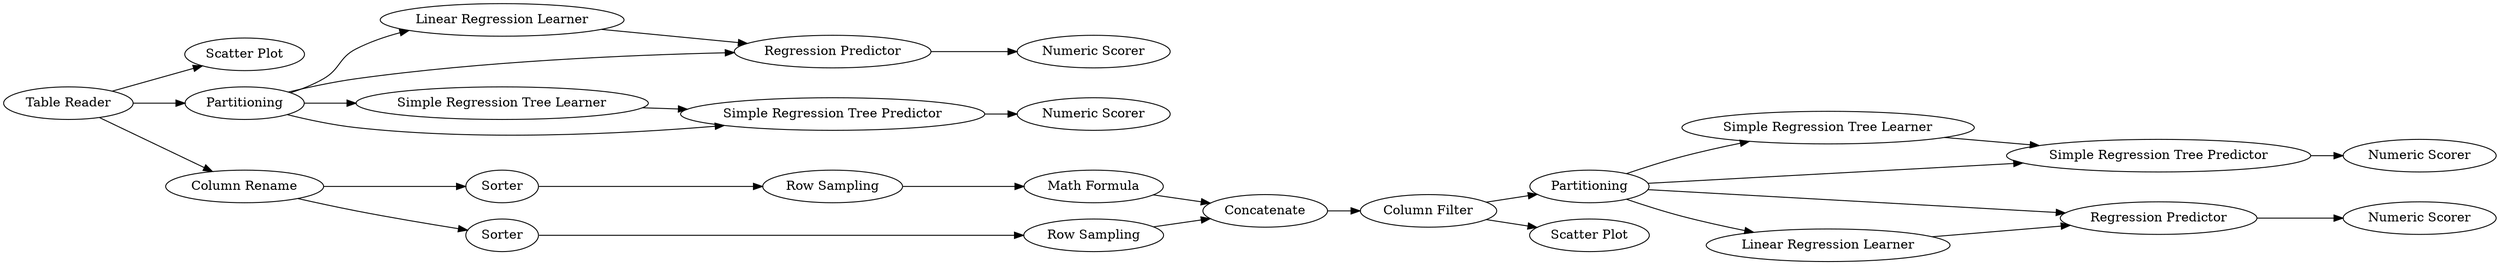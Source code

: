 digraph {
	38 [label="Scatter Plot"]
	39 [label=Partitioning]
	40 [label="Linear Regression Learner"]
	41 [label="Regression Predictor"]
	42 [label="Simple Regression Tree Learner"]
	43 [label="Simple Regression Tree Predictor"]
	44 [label="Numeric Scorer"]
	45 [label="Numeric Scorer"]
	46 [label=Partitioning]
	47 [label="Simple Regression Tree Learner"]
	48 [label="Numeric Scorer"]
	49 [label="Numeric Scorer"]
	50 [label="Regression Predictor"]
	51 [label="Linear Regression Learner"]
	52 [label="Simple Regression Tree Predictor"]
	27 [label=Concatenate]
	28 [label="Column Rename"]
	30 [label=Sorter]
	31 [label=Sorter]
	32 [label="Row Sampling"]
	33 [label="Row Sampling"]
	35 [label="Math Formula"]
	53 [label="Column Filter"]
	56 [label="Scatter Plot"]
	57 [label="Table Reader"]
	27 -> 53
	28 -> 30
	28 -> 31
	30 -> 32
	31 -> 33
	32 -> 35
	33 -> 27
	35 -> 27
	39 -> 43
	39 -> 42
	39 -> 41
	39 -> 40
	40 -> 41
	41 -> 45
	42 -> 43
	43 -> 44
	46 -> 47
	46 -> 52
	46 -> 50
	46 -> 51
	47 -> 52
	50 -> 48
	51 -> 50
	52 -> 49
	53 -> 56
	53 -> 46
	57 -> 28
	57 -> 39
	57 -> 38
	rankdir=LR
}
